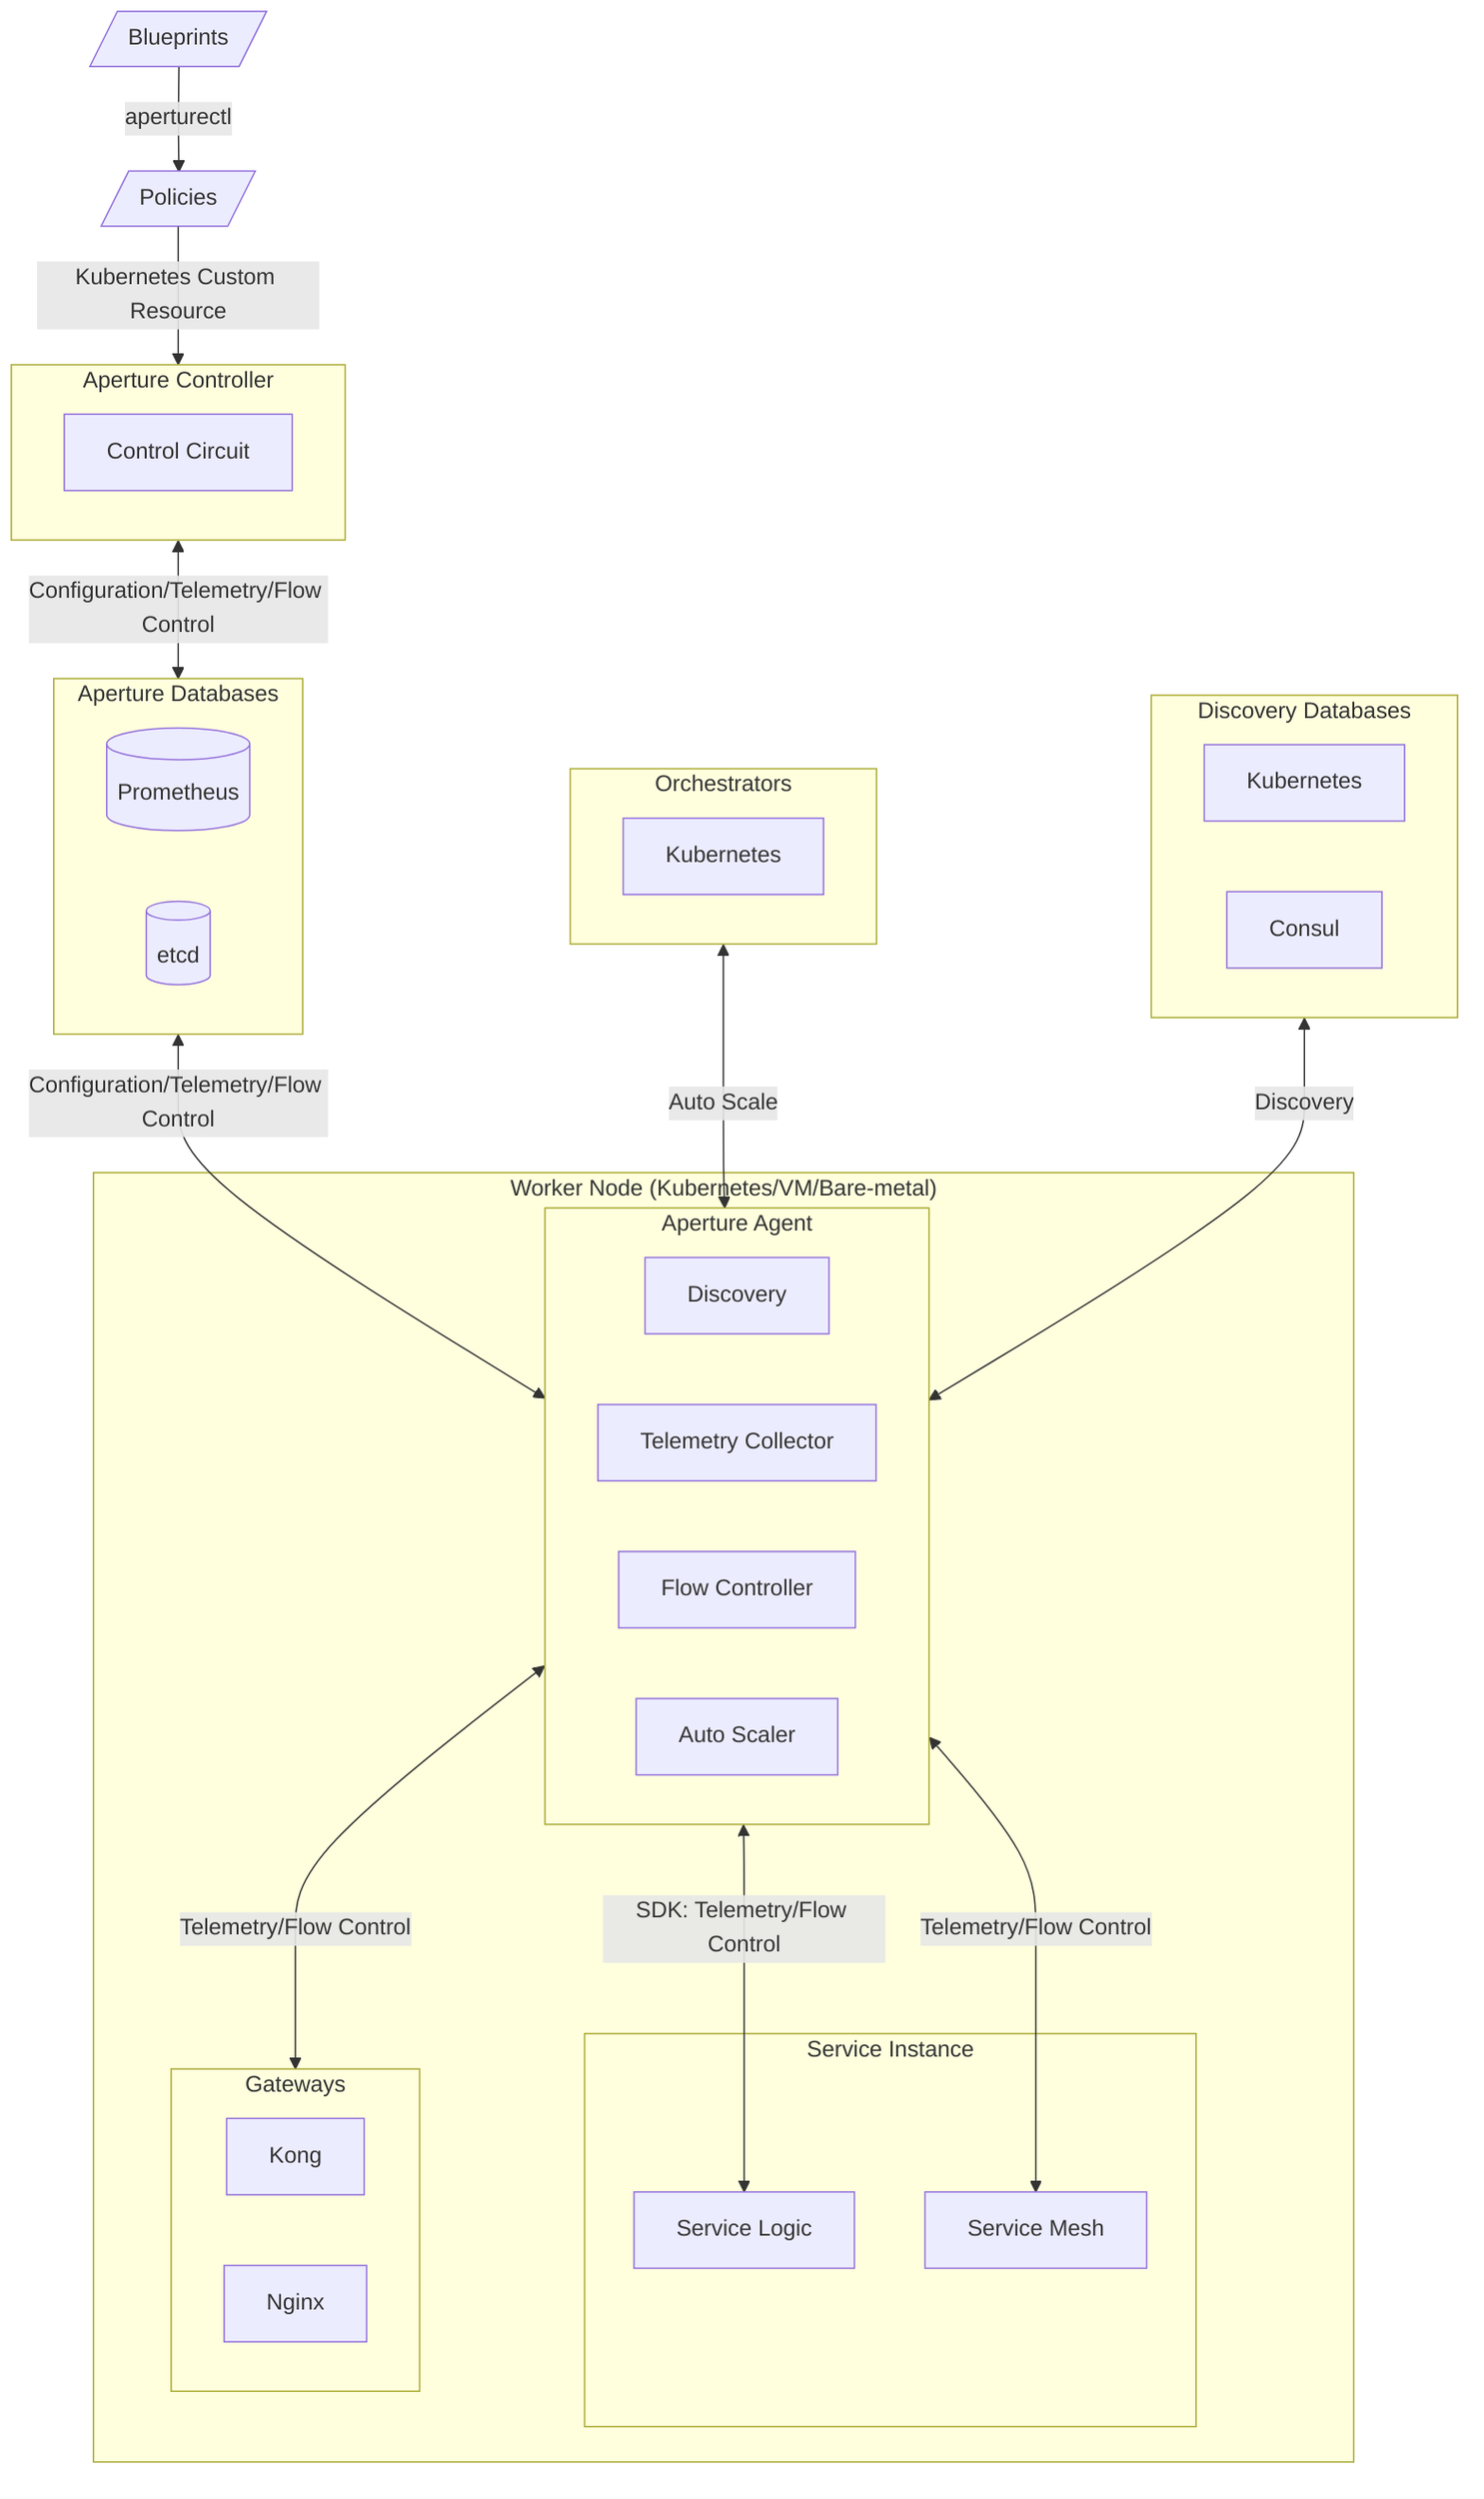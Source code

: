 flowchart TD
    blueprints[/"Blueprints"/]
    policies[/"Policies"/]
    subgraph controller["Aperture Controller"]
        circuit["Control Circuit"]
    end
    subgraph databases["Aperture Databases"]
      prometheus[("Prometheus")]
      etcd[("etcd")]
    end
    subgraph discoverydb["Discovery Databases"]
      k8sdiscovery["Kubernetes"]
      consul["Consul"]
    end
    subgraph orchestrators["Orchestrators"]
      k8s["Kubernetes"]
    end
    subgraph worker["Worker Node (Kubernetes/VM/Bare-metal)"]
      subgraph agent["Aperture Agent"]
          discovery["Discovery"]
          telemetry["Telemetry Collector"]
          flowcontrol["Flow Controller"]
          autoscaler["Auto Scaler"]
      end
      subgraph serviceinstance["Service Instance"]
        servicelogic["Service Logic"]
        servicemesh["Service Mesh"]
      end
      subgraph gateways["Gateways"]
        Kong["Kong"]
        Nginx["Nginx"]
      end
    end
    blueprints --> |aperturectl| policies
    policies --> |Kubernetes Custom Resource| controller
    controller<--> |Configuration/Telemetry/Flow Control| databases
    databases<-->|Configuration/Telemetry/Flow Control|agent
    agent <--->|SDK: Telemetry/Flow Control| servicelogic
    agent <--->|Telemetry/Flow Control| servicemesh
		agent <--->|Telemetry/Flow Control| gateways
    orchestrators <-->|Auto Scale| agent
    discoverydb <-->|Discovery| agent